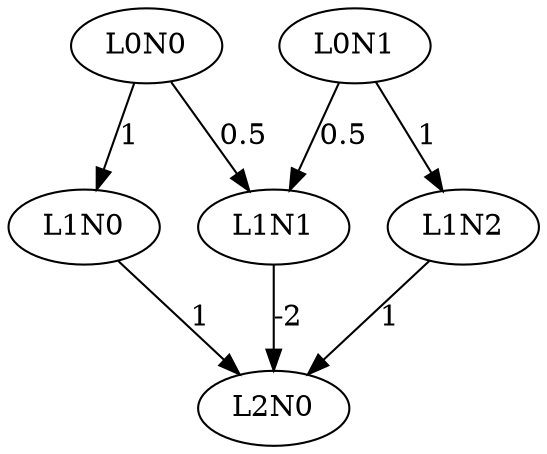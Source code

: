 digraph NeuralNetwork {
	L0N0->L1N0[ label=1 ];
	L0N0->L1N1[ label=0.5 ];
	L0N1->L1N1[ label=0.5 ];
	L0N1->L1N2[ label=1 ];
	L1N0->L2N0[ label=1 ];
	L1N1->L2N0[ label=-2 ];
	L1N2->L2N0[ label=1 ];
	L0N0;
	L0N1;
	L1N0;
	L1N1;
	L1N2;
	L2N0;

}
